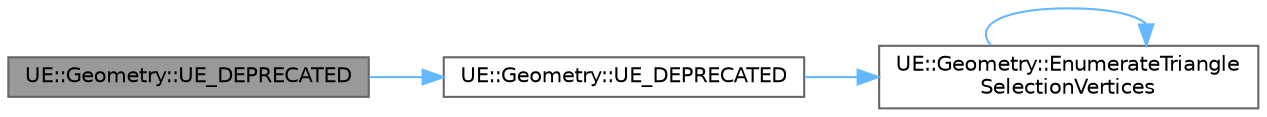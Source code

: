 digraph "UE::Geometry::UE_DEPRECATED"
{
 // INTERACTIVE_SVG=YES
 // LATEX_PDF_SIZE
  bgcolor="transparent";
  edge [fontname=Helvetica,fontsize=10,labelfontname=Helvetica,labelfontsize=10];
  node [fontname=Helvetica,fontsize=10,shape=box,height=0.2,width=0.4];
  rankdir="LR";
  Node1 [id="Node000001",label="UE::Geometry::UE_DEPRECATED",height=0.2,width=0.4,color="gray40", fillcolor="grey60", style="filled", fontcolor="black",tooltip="This function efficiently updates the given SceneCapture and returns a struct indicating which channe..."];
  Node1 -> Node2 [id="edge1_Node000001_Node000002",color="steelblue1",style="solid",tooltip=" "];
  Node2 [id="Node000002",label="UE::Geometry::UE_DEPRECATED",height=0.2,width=0.4,color="grey40", fillcolor="white", style="filled",URL="$d9/d39/namespaceUE_1_1Geometry.html#ac256ace8140964af5a3473e8ccdf656c",tooltip="Prefer pointer version for ApplyTransform in EnumerateTriangleSelectionVertices."];
  Node2 -> Node3 [id="edge2_Node000002_Node000003",color="steelblue1",style="solid",tooltip=" "];
  Node3 [id="Node000003",label="UE::Geometry::EnumerateTriangle\lSelectionVertices",height=0.2,width=0.4,color="grey40", fillcolor="white", style="filled",URL="$d9/d39/namespaceUE_1_1Geometry.html#ae8e3beecd6b523c779a529716a59d604",tooltip="Call VertexFunc for each selected Mesh element (vertex/edge/tri) in MeshSelection."];
  Node3 -> Node3 [id="edge3_Node000003_Node000003",color="steelblue1",style="solid",tooltip=" "];
}
